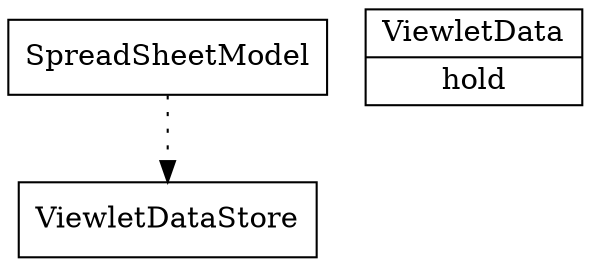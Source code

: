 // BEGIN LICENSE BLOCK
// Version: CMPL 1.1
//
// The contents of this file are subject to the Cisco-style Mozilla Public
// License Version 1.1 (the "License"); you may not use this file except
// in compliance with the License.  You may obtain a copy of the License
// at www.eclipse-clp.org/license.
// 
// Software distributed under the License is distributed on an "AS IS"
// basis, WITHOUT WARRANTY OF ANY KIND, either express or implied.  See
// the License for the specific language governing rights and limitations
// under the License. 
// 
// The Original Code is  The ECLiPSe Constraint Logic Programming System. 
// The Initial Developer of the Original Code is  Cisco Systems, Inc. 
// Portions created by the Initial Developer are
// Copyright (C) 2006 Cisco Systems, Inc.  All Rights Reserved.
// 
// Contributor(s): 
// 
// END LICENSE BLOCK

digraph class_diagram {
        // interfaces
        node [shape="record"];
        SpreadSheetModel [label="{SpreadSheetModel}"];
        ViewletDataStore [label="{ViewletDataStore}"];
        ViewletData [label="{ViewletData | {hold}}"];

        // classes


        // extends
        SpreadSheetModel -> ViewletDataStore [style=dotted];
}
